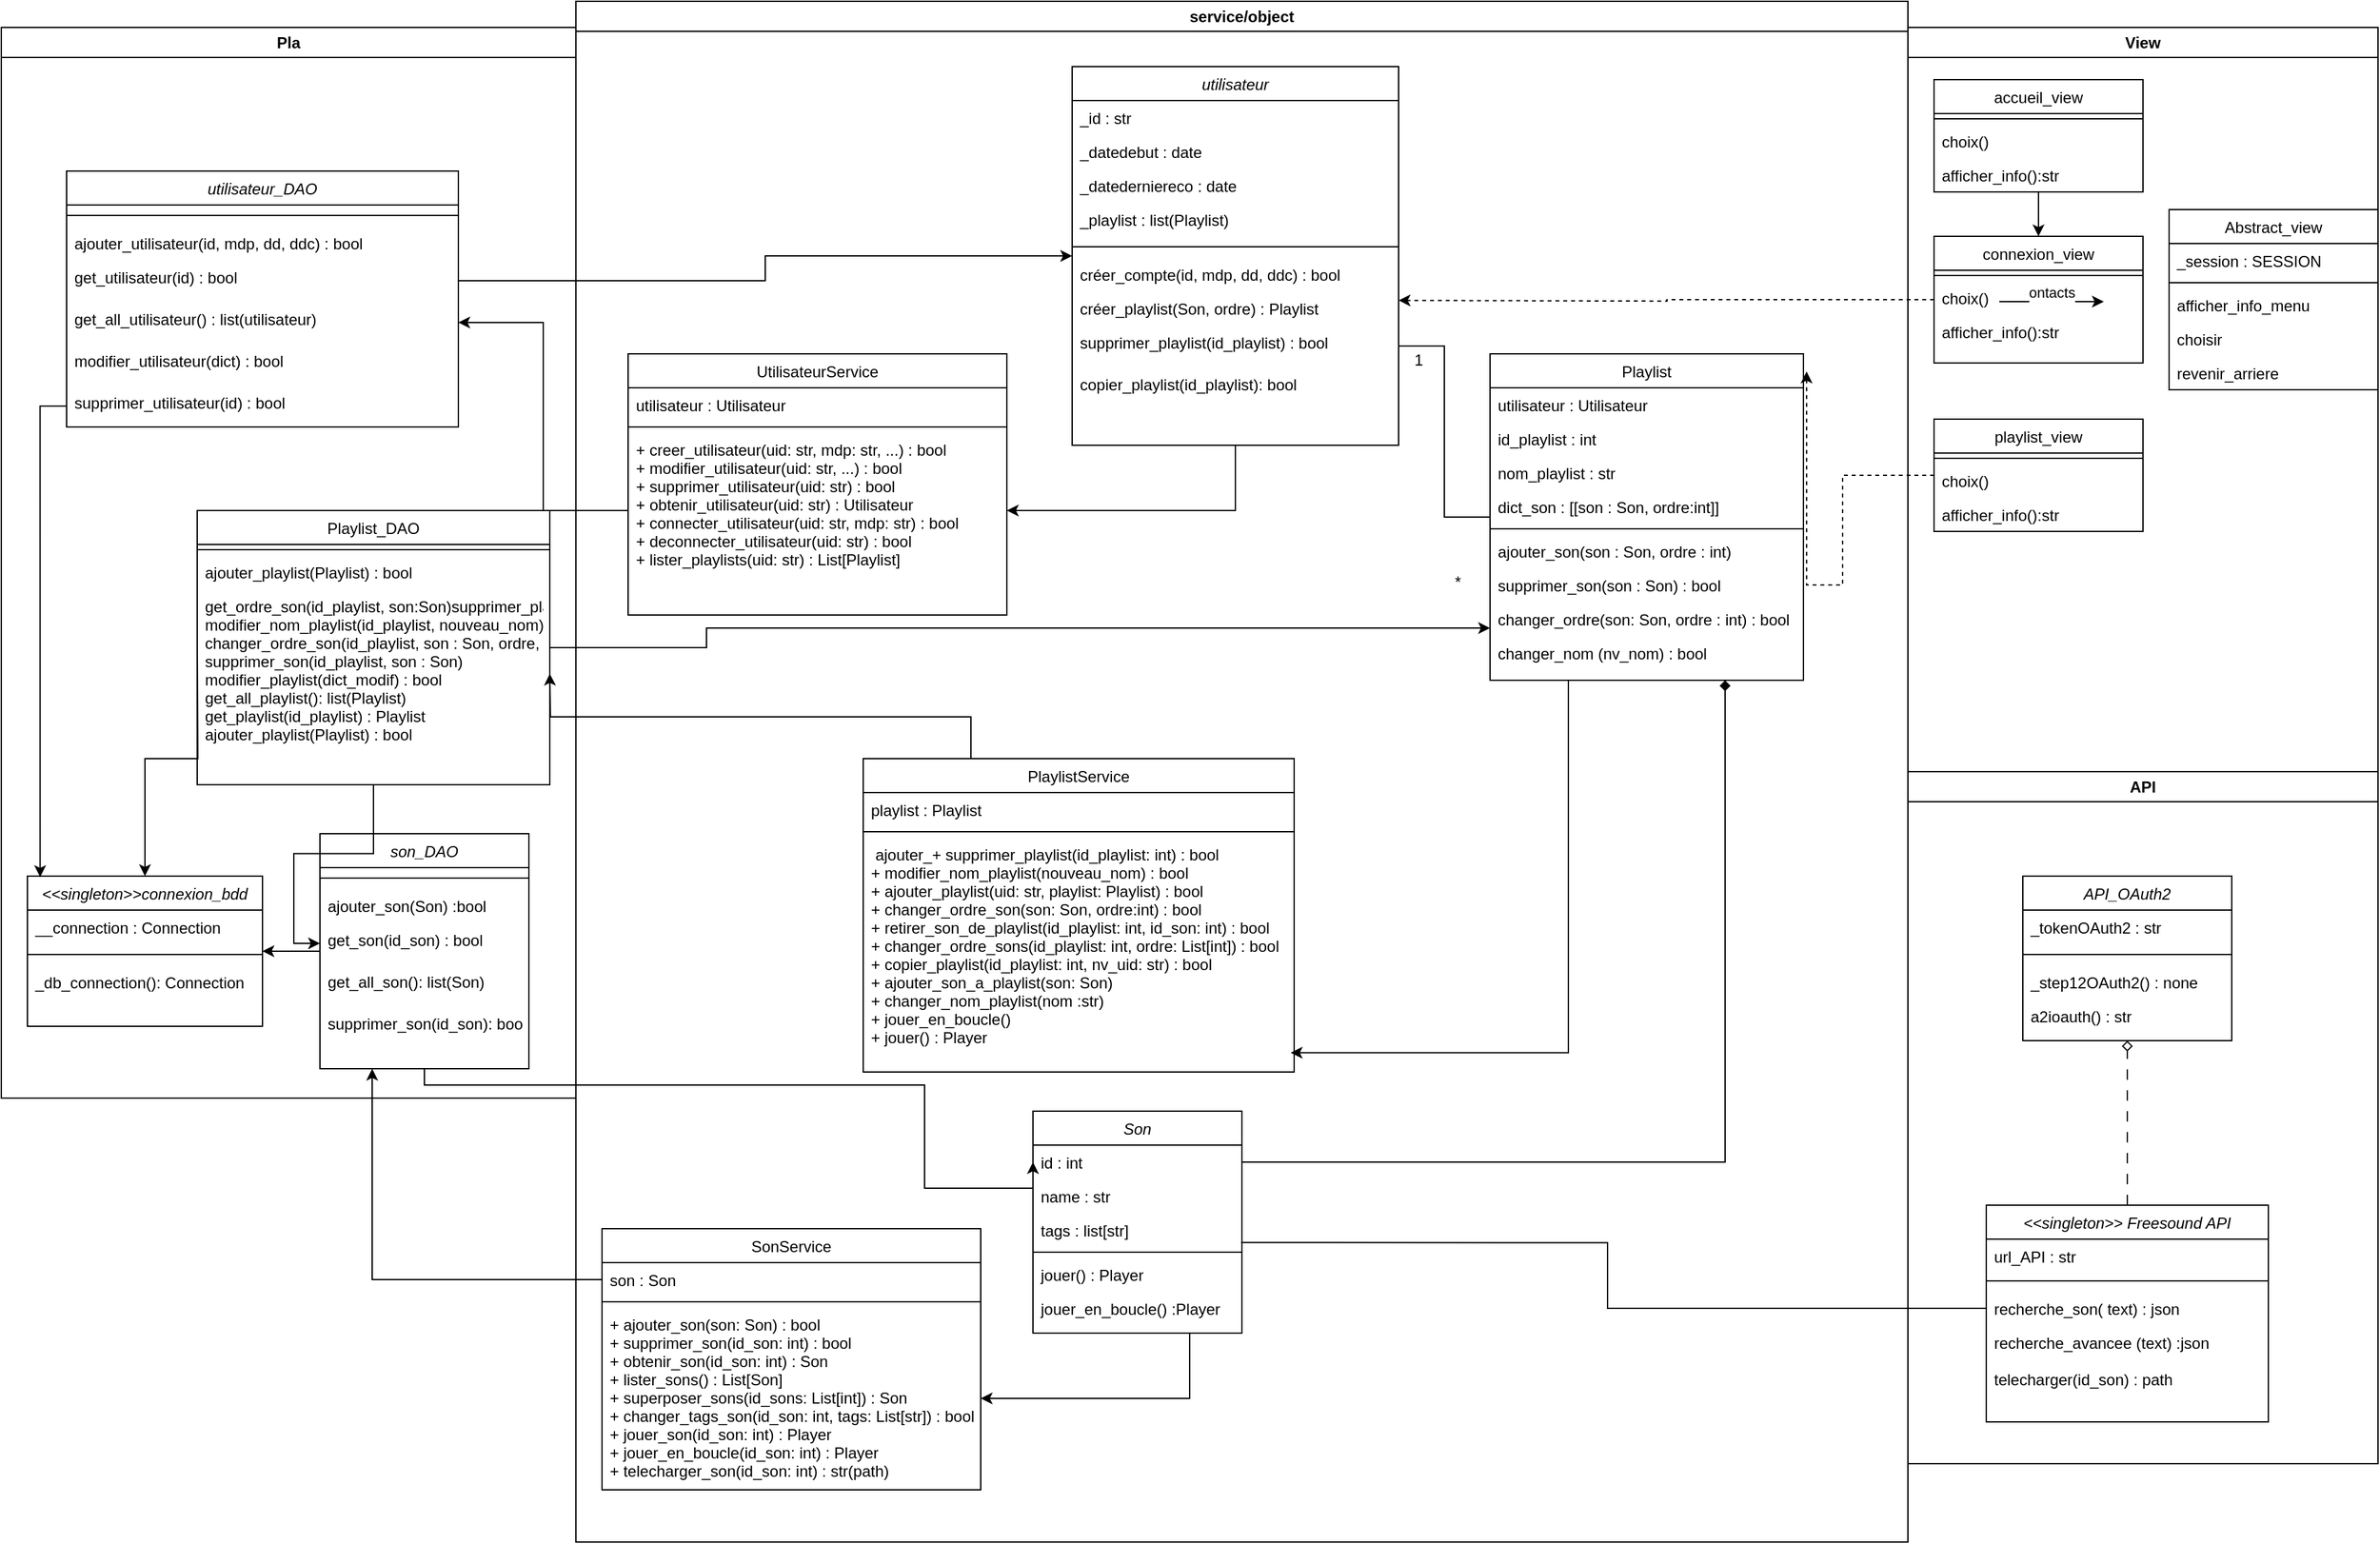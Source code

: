 <mxfile version="24.8.0">
  <diagram id="C5RBs43oDa-KdzZeNtuy" name="Page-1">
    <mxGraphModel dx="1630" dy="705" grid="1" gridSize="10" guides="1" tooltips="1" connect="1" arrows="1" fold="1" page="1" pageScale="1" pageWidth="827" pageHeight="1169" math="0" shadow="0">
      <root>
        <mxCell id="WIyWlLk6GJQsqaUBKTNV-0" />
        <mxCell id="WIyWlLk6GJQsqaUBKTNV-1" parent="WIyWlLk6GJQsqaUBKTNV-0" />
        <mxCell id="UJgr32r0x14f-edrb7Fj-38" value="View" style="swimlane;whiteSpace=wrap;html=1;" parent="WIyWlLk6GJQsqaUBKTNV-1" vertex="1">
          <mxGeometry x="1170" y="100" width="360" height="570" as="geometry" />
        </mxCell>
        <mxCell id="UJgr32r0x14f-edrb7Fj-39" value="Abstract_view" style="swimlane;fontStyle=0;align=center;verticalAlign=top;childLayout=stackLayout;horizontal=1;startSize=26;horizontalStack=0;resizeParent=1;resizeLast=0;collapsible=1;marginBottom=0;rounded=0;shadow=0;strokeWidth=1;" parent="UJgr32r0x14f-edrb7Fj-38" vertex="1">
          <mxGeometry x="200" y="139.5" width="160" height="138" as="geometry">
            <mxRectangle x="340" y="380" width="170" height="26" as="alternateBounds" />
          </mxGeometry>
        </mxCell>
        <mxCell id="UJgr32r0x14f-edrb7Fj-40" value="_session : SESSION" style="text;align=left;verticalAlign=top;spacingLeft=4;spacingRight=4;overflow=hidden;rotatable=0;points=[[0,0.5],[1,0.5]];portConstraint=eastwest;" parent="UJgr32r0x14f-edrb7Fj-39" vertex="1">
          <mxGeometry y="26" width="160" height="26" as="geometry" />
        </mxCell>
        <mxCell id="UJgr32r0x14f-edrb7Fj-41" value="" style="line;html=1;strokeWidth=1;align=left;verticalAlign=middle;spacingTop=-1;spacingLeft=3;spacingRight=3;rotatable=0;labelPosition=right;points=[];portConstraint=eastwest;" parent="UJgr32r0x14f-edrb7Fj-39" vertex="1">
          <mxGeometry y="52" width="160" height="8" as="geometry" />
        </mxCell>
        <mxCell id="UJgr32r0x14f-edrb7Fj-107" value="afficher_info_menu" style="text;align=left;verticalAlign=top;spacingLeft=4;spacingRight=4;overflow=hidden;rotatable=0;points=[[0,0.5],[1,0.5]];portConstraint=eastwest;" parent="UJgr32r0x14f-edrb7Fj-39" vertex="1">
          <mxGeometry y="60" width="160" height="26" as="geometry" />
        </mxCell>
        <mxCell id="UJgr32r0x14f-edrb7Fj-108" value="choisir" style="text;align=left;verticalAlign=top;spacingLeft=4;spacingRight=4;overflow=hidden;rotatable=0;points=[[0,0.5],[1,0.5]];portConstraint=eastwest;" parent="UJgr32r0x14f-edrb7Fj-39" vertex="1">
          <mxGeometry y="86" width="160" height="26" as="geometry" />
        </mxCell>
        <mxCell id="UJgr32r0x14f-edrb7Fj-109" value="revenir_arriere" style="text;align=left;verticalAlign=top;spacingLeft=4;spacingRight=4;overflow=hidden;rotatable=0;points=[[0,0.5],[1,0.5]];portConstraint=eastwest;" parent="UJgr32r0x14f-edrb7Fj-39" vertex="1">
          <mxGeometry y="112" width="160" height="26" as="geometry" />
        </mxCell>
        <mxCell id="VLZR5v5O_BQbN2B3aegR-58" style="edgeStyle=orthogonalEdgeStyle;rounded=0;orthogonalLoop=1;jettySize=auto;html=1;entryX=0.5;entryY=0;entryDx=0;entryDy=0;" parent="UJgr32r0x14f-edrb7Fj-38" source="UJgr32r0x14f-edrb7Fj-42" target="UJgr32r0x14f-edrb7Fj-45" edge="1">
          <mxGeometry relative="1" as="geometry" />
        </mxCell>
        <mxCell id="UJgr32r0x14f-edrb7Fj-42" value="accueil_view" style="swimlane;fontStyle=0;align=center;verticalAlign=top;childLayout=stackLayout;horizontal=1;startSize=26;horizontalStack=0;resizeParent=1;resizeLast=0;collapsible=1;marginBottom=0;rounded=0;shadow=0;strokeWidth=1;" parent="UJgr32r0x14f-edrb7Fj-38" vertex="1">
          <mxGeometry x="20" y="40" width="160" height="86" as="geometry">
            <mxRectangle x="340" y="380" width="170" height="26" as="alternateBounds" />
          </mxGeometry>
        </mxCell>
        <mxCell id="UJgr32r0x14f-edrb7Fj-44" value="" style="line;html=1;strokeWidth=1;align=left;verticalAlign=middle;spacingTop=-1;spacingLeft=3;spacingRight=3;rotatable=0;labelPosition=right;points=[];portConstraint=eastwest;" parent="UJgr32r0x14f-edrb7Fj-42" vertex="1">
          <mxGeometry y="26" width="160" height="8" as="geometry" />
        </mxCell>
        <mxCell id="VLZR5v5O_BQbN2B3aegR-35" value="choix()" style="text;align=left;verticalAlign=top;spacingLeft=4;spacingRight=4;overflow=hidden;rotatable=0;points=[[0,0.5],[1,0.5]];portConstraint=eastwest;" parent="UJgr32r0x14f-edrb7Fj-42" vertex="1">
          <mxGeometry y="34" width="160" height="26" as="geometry" />
        </mxCell>
        <mxCell id="VLZR5v5O_BQbN2B3aegR-39" value="afficher_info():str" style="text;align=left;verticalAlign=top;spacingLeft=4;spacingRight=4;overflow=hidden;rotatable=0;points=[[0,0.5],[1,0.5]];portConstraint=eastwest;" parent="UJgr32r0x14f-edrb7Fj-42" vertex="1">
          <mxGeometry y="60" width="160" height="26" as="geometry" />
        </mxCell>
        <mxCell id="UJgr32r0x14f-edrb7Fj-45" value="connexion_view" style="swimlane;fontStyle=0;align=center;verticalAlign=top;childLayout=stackLayout;horizontal=1;startSize=26;horizontalStack=0;resizeParent=1;resizeLast=0;collapsible=1;marginBottom=0;rounded=0;shadow=0;strokeWidth=1;" parent="UJgr32r0x14f-edrb7Fj-38" vertex="1">
          <mxGeometry x="20" y="160" width="160" height="97" as="geometry">
            <mxRectangle x="340" y="380" width="170" height="26" as="alternateBounds" />
          </mxGeometry>
        </mxCell>
        <mxCell id="UJgr32r0x14f-edrb7Fj-47" value="" style="line;html=1;strokeWidth=1;align=left;verticalAlign=middle;spacingTop=-1;spacingLeft=3;spacingRight=3;rotatable=0;labelPosition=right;points=[];portConstraint=eastwest;" parent="UJgr32r0x14f-edrb7Fj-45" vertex="1">
          <mxGeometry y="26" width="160" height="8" as="geometry" />
        </mxCell>
        <mxCell id="VLZR5v5O_BQbN2B3aegR-36" value="choix()" style="text;align=left;verticalAlign=top;spacingLeft=4;spacingRight=4;overflow=hidden;rotatable=0;points=[[0,0.5],[1,0.5]];portConstraint=eastwest;" parent="UJgr32r0x14f-edrb7Fj-45" vertex="1">
          <mxGeometry y="34" width="160" height="26" as="geometry" />
        </mxCell>
        <mxCell id="VLZR5v5O_BQbN2B3aegR-40" value="afficher_info():str" style="text;align=left;verticalAlign=top;spacingLeft=4;spacingRight=4;overflow=hidden;rotatable=0;points=[[0,0.5],[1,0.5]];portConstraint=eastwest;" parent="UJgr32r0x14f-edrb7Fj-45" vertex="1">
          <mxGeometry y="60" width="160" height="26" as="geometry" />
        </mxCell>
        <mxCell id="UJgr32r0x14f-edrb7Fj-51" value="playlist_view" style="swimlane;fontStyle=0;align=center;verticalAlign=top;childLayout=stackLayout;horizontal=1;startSize=26;horizontalStack=0;resizeParent=1;resizeLast=0;collapsible=1;marginBottom=0;rounded=0;shadow=0;strokeWidth=1;" parent="UJgr32r0x14f-edrb7Fj-38" vertex="1">
          <mxGeometry x="20" y="300" width="160" height="86" as="geometry">
            <mxRectangle x="340" y="380" width="170" height="26" as="alternateBounds" />
          </mxGeometry>
        </mxCell>
        <mxCell id="UJgr32r0x14f-edrb7Fj-53" value="" style="line;html=1;strokeWidth=1;align=left;verticalAlign=middle;spacingTop=-1;spacingLeft=3;spacingRight=3;rotatable=0;labelPosition=right;points=[];portConstraint=eastwest;" parent="UJgr32r0x14f-edrb7Fj-51" vertex="1">
          <mxGeometry y="26" width="160" height="8" as="geometry" />
        </mxCell>
        <mxCell id="VLZR5v5O_BQbN2B3aegR-37" value="choix()" style="text;align=left;verticalAlign=top;spacingLeft=4;spacingRight=4;overflow=hidden;rotatable=0;points=[[0,0.5],[1,0.5]];portConstraint=eastwest;" parent="UJgr32r0x14f-edrb7Fj-51" vertex="1">
          <mxGeometry y="34" width="160" height="26" as="geometry" />
        </mxCell>
        <mxCell id="VLZR5v5O_BQbN2B3aegR-42" value="afficher_info():str" style="text;align=left;verticalAlign=top;spacingLeft=4;spacingRight=4;overflow=hidden;rotatable=0;points=[[0,0.5],[1,0.5]];portConstraint=eastwest;" parent="UJgr32r0x14f-edrb7Fj-51" vertex="1">
          <mxGeometry y="60" width="160" height="26" as="geometry" />
        </mxCell>
        <mxCell id="UJgr32r0x14f-edrb7Fj-54" value="API" style="swimlane;whiteSpace=wrap;html=1;" parent="WIyWlLk6GJQsqaUBKTNV-1" vertex="1">
          <mxGeometry x="1170" y="670" width="360" height="530" as="geometry">
            <mxRectangle x="1170" y="670" width="60" height="30" as="alternateBounds" />
          </mxGeometry>
        </mxCell>
        <mxCell id="UJgr32r0x14f-edrb7Fj-5" value="&lt;&lt;singleton&gt;&gt; Freesound API" style="swimlane;fontStyle=2;align=center;verticalAlign=top;childLayout=stackLayout;horizontal=1;startSize=26;horizontalStack=0;resizeParent=1;resizeLast=0;collapsible=1;marginBottom=0;rounded=0;shadow=0;strokeWidth=1;" parent="UJgr32r0x14f-edrb7Fj-54" vertex="1">
          <mxGeometry x="60" y="332" width="216" height="166" as="geometry">
            <mxRectangle x="230" y="140" width="160" height="26" as="alternateBounds" />
          </mxGeometry>
        </mxCell>
        <mxCell id="UJgr32r0x14f-edrb7Fj-6" value="url_API : str" style="text;align=left;verticalAlign=top;spacingLeft=4;spacingRight=4;overflow=hidden;rotatable=0;points=[[0,0.5],[1,0.5]];portConstraint=eastwest;" parent="UJgr32r0x14f-edrb7Fj-5" vertex="1">
          <mxGeometry y="26" width="216" height="24" as="geometry" />
        </mxCell>
        <mxCell id="UJgr32r0x14f-edrb7Fj-10" value="" style="line;html=1;strokeWidth=1;align=left;verticalAlign=middle;spacingTop=-1;spacingLeft=3;spacingRight=3;rotatable=0;labelPosition=right;points=[];portConstraint=eastwest;" parent="UJgr32r0x14f-edrb7Fj-5" vertex="1">
          <mxGeometry y="50" width="216" height="16" as="geometry" />
        </mxCell>
        <mxCell id="UJgr32r0x14f-edrb7Fj-11" value="recherche_son( text) : json" style="text;align=left;verticalAlign=top;spacingLeft=4;spacingRight=4;overflow=hidden;rotatable=0;points=[[0,0.5],[1,0.5]];portConstraint=eastwest;rounded=0;shadow=0;html=0;" parent="UJgr32r0x14f-edrb7Fj-5" vertex="1">
          <mxGeometry y="66" width="216" height="26" as="geometry" />
        </mxCell>
        <mxCell id="UJgr32r0x14f-edrb7Fj-12" value="recherche_avancee (text) :json" style="text;align=left;verticalAlign=top;spacingLeft=4;spacingRight=4;overflow=hidden;rotatable=0;points=[[0,0.5],[1,0.5]];portConstraint=eastwest;" parent="UJgr32r0x14f-edrb7Fj-5" vertex="1">
          <mxGeometry y="92" width="216" height="28" as="geometry" />
        </mxCell>
        <mxCell id="k4YyRH8g6qEMDZz-mZ2C-24" value="telecharger(id_son) : path" style="text;align=left;verticalAlign=top;spacingLeft=4;spacingRight=4;overflow=hidden;rotatable=0;points=[[0,0.5],[1,0.5]];portConstraint=eastwest;rounded=0;shadow=0;html=0;" parent="UJgr32r0x14f-edrb7Fj-5" vertex="1">
          <mxGeometry y="120" width="216" height="26" as="geometry" />
        </mxCell>
        <mxCell id="UJgr32r0x14f-edrb7Fj-13" value="API_OAuth2" style="swimlane;fontStyle=2;align=center;verticalAlign=top;childLayout=stackLayout;horizontal=1;startSize=26;horizontalStack=0;resizeParent=1;resizeLast=0;collapsible=1;marginBottom=0;rounded=0;shadow=0;strokeWidth=1;" parent="UJgr32r0x14f-edrb7Fj-54" vertex="1">
          <mxGeometry x="88" y="80" width="160" height="126" as="geometry">
            <mxRectangle x="230" y="140" width="160" height="26" as="alternateBounds" />
          </mxGeometry>
        </mxCell>
        <mxCell id="UJgr32r0x14f-edrb7Fj-14" value="_tokenOAuth2 : str" style="text;align=left;verticalAlign=top;spacingLeft=4;spacingRight=4;overflow=hidden;rotatable=0;points=[[0,0.5],[1,0.5]];portConstraint=eastwest;" parent="UJgr32r0x14f-edrb7Fj-13" vertex="1">
          <mxGeometry y="26" width="160" height="26" as="geometry" />
        </mxCell>
        <mxCell id="UJgr32r0x14f-edrb7Fj-18" value="" style="line;html=1;strokeWidth=1;align=left;verticalAlign=middle;spacingTop=-1;spacingLeft=3;spacingRight=3;rotatable=0;labelPosition=right;points=[];portConstraint=eastwest;" parent="UJgr32r0x14f-edrb7Fj-13" vertex="1">
          <mxGeometry y="52" width="160" height="16" as="geometry" />
        </mxCell>
        <mxCell id="UJgr32r0x14f-edrb7Fj-19" value="_step12OAuth2() : none" style="text;align=left;verticalAlign=top;spacingLeft=4;spacingRight=4;overflow=hidden;rotatable=0;points=[[0,0.5],[1,0.5]];portConstraint=eastwest;rounded=0;shadow=0;html=0;" parent="UJgr32r0x14f-edrb7Fj-13" vertex="1">
          <mxGeometry y="68" width="160" height="26" as="geometry" />
        </mxCell>
        <mxCell id="UJgr32r0x14f-edrb7Fj-20" value="a2ioauth() : str" style="text;align=left;verticalAlign=top;spacingLeft=4;spacingRight=4;overflow=hidden;rotatable=0;points=[[0,0.5],[1,0.5]];portConstraint=eastwest;" parent="UJgr32r0x14f-edrb7Fj-13" vertex="1">
          <mxGeometry y="94" width="160" height="32" as="geometry" />
        </mxCell>
        <mxCell id="UJgr32r0x14f-edrb7Fj-104" style="edgeStyle=orthogonalEdgeStyle;rounded=0;orthogonalLoop=1;jettySize=auto;html=1;endArrow=diamond;endFill=0;dashed=1;dashPattern=8 8;" parent="UJgr32r0x14f-edrb7Fj-54" source="UJgr32r0x14f-edrb7Fj-5" target="UJgr32r0x14f-edrb7Fj-13" edge="1">
          <mxGeometry relative="1" as="geometry">
            <mxPoint x="170" y="210" as="targetPoint" />
          </mxGeometry>
        </mxCell>
        <mxCell id="UJgr32r0x14f-edrb7Fj-70" value="Pla" style="swimlane;whiteSpace=wrap;html=1;" parent="WIyWlLk6GJQsqaUBKTNV-1" vertex="1">
          <mxGeometry x="-290" y="100" width="440" height="820" as="geometry" />
        </mxCell>
        <mxCell id="UJgr32r0x14f-edrb7Fj-71" value="&lt;&lt;singleton&gt;&gt;connexion_bdd" style="swimlane;fontStyle=2;align=center;verticalAlign=top;childLayout=stackLayout;horizontal=1;startSize=26;horizontalStack=0;resizeParent=1;resizeLast=0;collapsible=1;marginBottom=0;rounded=0;shadow=0;strokeWidth=1;" parent="UJgr32r0x14f-edrb7Fj-70" vertex="1">
          <mxGeometry x="20" y="650" width="180" height="115" as="geometry">
            <mxRectangle x="230" y="140" width="160" height="26" as="alternateBounds" />
          </mxGeometry>
        </mxCell>
        <mxCell id="UJgr32r0x14f-edrb7Fj-77" value="__connection : Connection" style="text;align=left;verticalAlign=top;spacingLeft=4;spacingRight=4;overflow=hidden;rotatable=0;points=[[0,0.5],[1,0.5]];portConstraint=eastwest;rounded=0;shadow=0;html=0;" parent="UJgr32r0x14f-edrb7Fj-71" vertex="1">
          <mxGeometry y="26" width="180" height="26" as="geometry" />
        </mxCell>
        <mxCell id="UJgr32r0x14f-edrb7Fj-76" value="" style="line;html=1;strokeWidth=1;align=left;verticalAlign=middle;spacingTop=-1;spacingLeft=3;spacingRight=3;rotatable=0;labelPosition=right;points=[];portConstraint=eastwest;" parent="UJgr32r0x14f-edrb7Fj-71" vertex="1">
          <mxGeometry y="52" width="180" height="16" as="geometry" />
        </mxCell>
        <mxCell id="VLZR5v5O_BQbN2B3aegR-22" value="_db_connection(): Connection" style="text;align=left;verticalAlign=top;spacingLeft=4;spacingRight=4;overflow=hidden;rotatable=0;points=[[0,0.5],[1,0.5]];portConstraint=eastwest;rounded=0;shadow=0;html=0;" parent="UJgr32r0x14f-edrb7Fj-71" vertex="1">
          <mxGeometry y="68" width="180" height="26" as="geometry" />
        </mxCell>
        <mxCell id="UJgr32r0x14f-edrb7Fj-82" value="utilisateur_DAO" style="swimlane;fontStyle=2;align=center;verticalAlign=top;childLayout=stackLayout;horizontal=1;startSize=26;horizontalStack=0;resizeParent=1;resizeLast=0;collapsible=1;marginBottom=0;rounded=0;shadow=0;strokeWidth=1;" parent="UJgr32r0x14f-edrb7Fj-70" vertex="1">
          <mxGeometry x="50" y="110" width="300" height="196" as="geometry">
            <mxRectangle x="230" y="140" width="160" height="26" as="alternateBounds" />
          </mxGeometry>
        </mxCell>
        <mxCell id="UJgr32r0x14f-edrb7Fj-83" value="" style="line;html=1;strokeWidth=1;align=left;verticalAlign=middle;spacingTop=-1;spacingLeft=3;spacingRight=3;rotatable=0;labelPosition=right;points=[];portConstraint=eastwest;" parent="UJgr32r0x14f-edrb7Fj-82" vertex="1">
          <mxGeometry y="26" width="300" height="16" as="geometry" />
        </mxCell>
        <mxCell id="UJgr32r0x14f-edrb7Fj-84" value="ajouter_utilisateur(id, mdp, dd, ddc) : bool" style="text;align=left;verticalAlign=top;spacingLeft=4;spacingRight=4;overflow=hidden;rotatable=0;points=[[0,0.5],[1,0.5]];portConstraint=eastwest;rounded=0;shadow=0;html=0;" parent="UJgr32r0x14f-edrb7Fj-82" vertex="1">
          <mxGeometry y="42" width="300" height="26" as="geometry" />
        </mxCell>
        <mxCell id="UJgr32r0x14f-edrb7Fj-85" value="get_utilisateur(id) : bool" style="text;align=left;verticalAlign=top;spacingLeft=4;spacingRight=4;overflow=hidden;rotatable=0;points=[[0,0.5],[1,0.5]];portConstraint=eastwest;" parent="UJgr32r0x14f-edrb7Fj-82" vertex="1">
          <mxGeometry y="68" width="300" height="32" as="geometry" />
        </mxCell>
        <mxCell id="UJgr32r0x14f-edrb7Fj-86" value="get_all_utilisateur() : list(utilisateur)" style="text;align=left;verticalAlign=top;spacingLeft=4;spacingRight=4;overflow=hidden;rotatable=0;points=[[0,0.5],[1,0.5]];portConstraint=eastwest;" parent="UJgr32r0x14f-edrb7Fj-82" vertex="1">
          <mxGeometry y="100" width="300" height="32" as="geometry" />
        </mxCell>
        <mxCell id="k4YyRH8g6qEMDZz-mZ2C-1" value="modifier_utilisateur(dict) : bool" style="text;align=left;verticalAlign=top;spacingLeft=4;spacingRight=4;overflow=hidden;rotatable=0;points=[[0,0.5],[1,0.5]];portConstraint=eastwest;" parent="UJgr32r0x14f-edrb7Fj-82" vertex="1">
          <mxGeometry y="132" width="300" height="32" as="geometry" />
        </mxCell>
        <mxCell id="UJgr32r0x14f-edrb7Fj-87" value="supprimer_utilisateur(id) : bool" style="text;align=left;verticalAlign=top;spacingLeft=4;spacingRight=4;overflow=hidden;rotatable=0;points=[[0,0.5],[1,0.5]];portConstraint=eastwest;" parent="UJgr32r0x14f-edrb7Fj-82" vertex="1">
          <mxGeometry y="164" width="300" height="32" as="geometry" />
        </mxCell>
        <mxCell id="Eq6MTy8cBDpBbfUrAy4F-8" style="edgeStyle=orthogonalEdgeStyle;rounded=0;orthogonalLoop=1;jettySize=auto;html=1;entryX=1;entryY=0.5;entryDx=0;entryDy=0;" parent="UJgr32r0x14f-edrb7Fj-70" source="UJgr32r0x14f-edrb7Fj-95" target="UJgr32r0x14f-edrb7Fj-71" edge="1">
          <mxGeometry relative="1" as="geometry" />
        </mxCell>
        <mxCell id="UJgr32r0x14f-edrb7Fj-95" value="son_DAO" style="swimlane;fontStyle=2;align=center;verticalAlign=top;childLayout=stackLayout;horizontal=1;startSize=26;horizontalStack=0;resizeParent=1;resizeLast=0;collapsible=1;marginBottom=0;rounded=0;shadow=0;strokeWidth=1;" parent="UJgr32r0x14f-edrb7Fj-70" vertex="1">
          <mxGeometry x="244" y="617.5" width="160" height="180" as="geometry">
            <mxRectangle x="230" y="140" width="160" height="26" as="alternateBounds" />
          </mxGeometry>
        </mxCell>
        <mxCell id="UJgr32r0x14f-edrb7Fj-96" value="" style="line;html=1;strokeWidth=1;align=left;verticalAlign=middle;spacingTop=-1;spacingLeft=3;spacingRight=3;rotatable=0;labelPosition=right;points=[];portConstraint=eastwest;" parent="UJgr32r0x14f-edrb7Fj-95" vertex="1">
          <mxGeometry y="26" width="160" height="16" as="geometry" />
        </mxCell>
        <mxCell id="UJgr32r0x14f-edrb7Fj-97" value="ajouter_son(Son) :bool" style="text;align=left;verticalAlign=top;spacingLeft=4;spacingRight=4;overflow=hidden;rotatable=0;points=[[0,0.5],[1,0.5]];portConstraint=eastwest;rounded=0;shadow=0;html=0;" parent="UJgr32r0x14f-edrb7Fj-95" vertex="1">
          <mxGeometry y="42" width="160" height="26" as="geometry" />
        </mxCell>
        <mxCell id="UJgr32r0x14f-edrb7Fj-98" value="get_son(id_son) : bool" style="text;align=left;verticalAlign=top;spacingLeft=4;spacingRight=4;overflow=hidden;rotatable=0;points=[[0,0.5],[1,0.5]];portConstraint=eastwest;" parent="UJgr32r0x14f-edrb7Fj-95" vertex="1">
          <mxGeometry y="68" width="160" height="32" as="geometry" />
        </mxCell>
        <mxCell id="UJgr32r0x14f-edrb7Fj-99" value="get_all_son(): list(Son)" style="text;align=left;verticalAlign=top;spacingLeft=4;spacingRight=4;overflow=hidden;rotatable=0;points=[[0,0.5],[1,0.5]];portConstraint=eastwest;" parent="UJgr32r0x14f-edrb7Fj-95" vertex="1">
          <mxGeometry y="100" width="160" height="32" as="geometry" />
        </mxCell>
        <mxCell id="UJgr32r0x14f-edrb7Fj-100" value="supprimer_son(id_son): bool" style="text;align=left;verticalAlign=top;spacingLeft=4;spacingRight=4;overflow=hidden;rotatable=0;points=[[0,0.5],[1,0.5]];portConstraint=eastwest;" parent="UJgr32r0x14f-edrb7Fj-95" vertex="1">
          <mxGeometry y="132" width="160" height="32" as="geometry" />
        </mxCell>
        <mxCell id="IGScCA83LNYlwrID_RRP-0" value="" style="edgeStyle=orthogonalEdgeStyle;rounded=0;orthogonalLoop=1;jettySize=auto;html=1;" edge="1" parent="UJgr32r0x14f-edrb7Fj-70" source="UJgr32r0x14f-edrb7Fj-25" target="UJgr32r0x14f-edrb7Fj-98">
          <mxGeometry relative="1" as="geometry" />
        </mxCell>
        <mxCell id="UJgr32r0x14f-edrb7Fj-25" value="Playlist_DAO" style="swimlane;fontStyle=0;align=center;verticalAlign=top;childLayout=stackLayout;horizontal=1;startSize=26;horizontalStack=0;resizeParent=1;resizeLast=0;collapsible=1;marginBottom=0;rounded=0;shadow=0;strokeWidth=1;" parent="UJgr32r0x14f-edrb7Fj-70" vertex="1">
          <mxGeometry x="150" y="370" width="270" height="210" as="geometry">
            <mxRectangle x="130" y="380" width="160" height="26" as="alternateBounds" />
          </mxGeometry>
        </mxCell>
        <mxCell id="UJgr32r0x14f-edrb7Fj-27" value="" style="line;html=1;strokeWidth=1;align=left;verticalAlign=middle;spacingTop=-1;spacingLeft=3;spacingRight=3;rotatable=0;labelPosition=right;points=[];portConstraint=eastwest;" parent="UJgr32r0x14f-edrb7Fj-25" vertex="1">
          <mxGeometry y="26" width="270" height="8" as="geometry" />
        </mxCell>
        <mxCell id="UJgr32r0x14f-edrb7Fj-30" value="ajouter_playlist(Playlist) : bool" style="text;align=left;verticalAlign=top;spacingLeft=4;spacingRight=4;overflow=hidden;rotatable=0;points=[[0,0.5],[1,0.5]];portConstraint=eastwest;" parent="UJgr32r0x14f-edrb7Fj-25" vertex="1">
          <mxGeometry y="34" width="270" height="26" as="geometry" />
        </mxCell>
        <mxCell id="UJgr32r0x14f-edrb7Fj-134" value="get_ordre_son(id_playlist, son:Son)supprimer_playlist(id_plalist : bool)&#xa;modifier_nom_playlist(id_playlist, nouveau_nom)&#xa;changer_ordre_son(id_playlist, son : Son, ordre, ajout : bool)&#xa;supprimer_son(id_playlist, son : Son)&#xa;modifier_playlist(dict_modif) : bool&#xa;get_all_playlist(): list(Playlist)&#xa;get_playlist(id_playlist) : Playlist&#xa;ajouter_playlist(Playlist) : bool&#xa;" style="text;align=left;verticalAlign=top;spacingLeft=4;spacingRight=4;overflow=hidden;rotatable=0;points=[[0,0.5],[1,0.5]];portConstraint=eastwest;" parent="UJgr32r0x14f-edrb7Fj-25" vertex="1">
          <mxGeometry y="60" width="270" height="150" as="geometry" />
        </mxCell>
        <mxCell id="Eq6MTy8cBDpBbfUrAy4F-2" style="edgeStyle=orthogonalEdgeStyle;rounded=0;orthogonalLoop=1;jettySize=auto;html=1;entryX=0.5;entryY=0;entryDx=0;entryDy=0;" parent="UJgr32r0x14f-edrb7Fj-70" target="UJgr32r0x14f-edrb7Fj-71" edge="1">
          <mxGeometry relative="1" as="geometry">
            <mxPoint x="150" y="469" as="sourcePoint" />
          </mxGeometry>
        </mxCell>
        <mxCell id="Eq6MTy8cBDpBbfUrAy4F-7" style="edgeStyle=orthogonalEdgeStyle;rounded=0;orthogonalLoop=1;jettySize=auto;html=1;entryX=0.054;entryY=0.006;entryDx=0;entryDy=0;entryPerimeter=0;" parent="UJgr32r0x14f-edrb7Fj-70" source="UJgr32r0x14f-edrb7Fj-87" target="UJgr32r0x14f-edrb7Fj-71" edge="1">
          <mxGeometry relative="1" as="geometry" />
        </mxCell>
        <mxCell id="UJgr32r0x14f-edrb7Fj-88" value="service/object" style="swimlane;whiteSpace=wrap;html=1;" parent="WIyWlLk6GJQsqaUBKTNV-1" vertex="1">
          <mxGeometry x="150" y="80" width="1020" height="1180" as="geometry" />
        </mxCell>
        <mxCell id="k4YyRH8g6qEMDZz-mZ2C-4" value="Son" style="swimlane;fontStyle=2;align=center;verticalAlign=top;childLayout=stackLayout;horizontal=1;startSize=26;horizontalStack=0;resizeParent=1;resizeLast=0;collapsible=1;marginBottom=0;rounded=0;shadow=0;strokeWidth=1;" parent="UJgr32r0x14f-edrb7Fj-88" vertex="1">
          <mxGeometry x="350" y="850" width="160" height="170" as="geometry">
            <mxRectangle x="230" y="140" width="160" height="26" as="alternateBounds" />
          </mxGeometry>
        </mxCell>
        <mxCell id="k4YyRH8g6qEMDZz-mZ2C-5" value="id : int" style="text;align=left;verticalAlign=top;spacingLeft=4;spacingRight=4;overflow=hidden;rotatable=0;points=[[0,0.5],[1,0.5]];portConstraint=eastwest;rounded=0;shadow=0;html=0;" parent="k4YyRH8g6qEMDZz-mZ2C-4" vertex="1">
          <mxGeometry y="26" width="160" height="26" as="geometry" />
        </mxCell>
        <mxCell id="k4YyRH8g6qEMDZz-mZ2C-6" value="name : str" style="text;align=left;verticalAlign=top;spacingLeft=4;spacingRight=4;overflow=hidden;rotatable=0;points=[[0,0.5],[1,0.5]];portConstraint=eastwest;rounded=0;shadow=0;html=0;" parent="k4YyRH8g6qEMDZz-mZ2C-4" vertex="1">
          <mxGeometry y="52" width="160" height="26" as="geometry" />
        </mxCell>
        <mxCell id="k4YyRH8g6qEMDZz-mZ2C-7" value="tags : list[str]" style="text;align=left;verticalAlign=top;spacingLeft=4;spacingRight=4;overflow=hidden;rotatable=0;points=[[0,0.5],[1,0.5]];portConstraint=eastwest;rounded=0;shadow=0;html=0;" parent="k4YyRH8g6qEMDZz-mZ2C-4" vertex="1">
          <mxGeometry y="78" width="160" height="26" as="geometry" />
        </mxCell>
        <mxCell id="k4YyRH8g6qEMDZz-mZ2C-8" value="" style="line;html=1;strokeWidth=1;align=left;verticalAlign=middle;spacingTop=-1;spacingLeft=3;spacingRight=3;rotatable=0;labelPosition=right;points=[];portConstraint=eastwest;" parent="k4YyRH8g6qEMDZz-mZ2C-4" vertex="1">
          <mxGeometry y="104" width="160" height="8" as="geometry" />
        </mxCell>
        <mxCell id="k4YyRH8g6qEMDZz-mZ2C-9" value="jouer() : Player" style="text;align=left;verticalAlign=top;spacingLeft=4;spacingRight=4;overflow=hidden;rotatable=0;points=[[0,0.5],[1,0.5]];portConstraint=eastwest;" parent="k4YyRH8g6qEMDZz-mZ2C-4" vertex="1">
          <mxGeometry y="112" width="160" height="26" as="geometry" />
        </mxCell>
        <mxCell id="k4YyRH8g6qEMDZz-mZ2C-10" value="jouer_en_boucle() :Player" style="text;align=left;verticalAlign=top;spacingLeft=4;spacingRight=4;overflow=hidden;rotatable=0;points=[[0,0.5],[1,0.5]];portConstraint=eastwest;" parent="k4YyRH8g6qEMDZz-mZ2C-4" vertex="1">
          <mxGeometry y="138" width="160" height="26" as="geometry" />
        </mxCell>
        <mxCell id="VLZR5v5O_BQbN2B3aegR-53" style="edgeStyle=orthogonalEdgeStyle;rounded=0;orthogonalLoop=1;jettySize=auto;html=1;endArrow=diamond;endFill=1;exitX=1;exitY=0.5;exitDx=0;exitDy=0;entryX=0.75;entryY=1;entryDx=0;entryDy=0;" parent="UJgr32r0x14f-edrb7Fj-88" source="k4YyRH8g6qEMDZz-mZ2C-5" target="k4YyRH8g6qEMDZz-mZ2C-11" edge="1">
          <mxGeometry relative="1" as="geometry">
            <mxPoint x="446.56" y="907.96" as="sourcePoint" />
            <mxPoint x="669.0" y="670.0" as="targetPoint" />
            <Array as="points">
              <mxPoint x="880" y="889" />
            </Array>
          </mxGeometry>
        </mxCell>
        <mxCell id="k4YyRH8g6qEMDZz-mZ2C-11" value="Playlist" style="swimlane;fontStyle=0;align=center;verticalAlign=top;childLayout=stackLayout;horizontal=1;startSize=26;horizontalStack=0;resizeParent=1;resizeLast=0;collapsible=1;marginBottom=0;rounded=0;shadow=0;strokeWidth=1;" parent="UJgr32r0x14f-edrb7Fj-88" vertex="1">
          <mxGeometry x="700" y="270" width="240" height="250" as="geometry">
            <mxRectangle x="550" y="140" width="160" height="26" as="alternateBounds" />
          </mxGeometry>
        </mxCell>
        <mxCell id="k4YyRH8g6qEMDZz-mZ2C-12" value="utilisateur : Utilisateur" style="text;align=left;verticalAlign=top;spacingLeft=4;spacingRight=4;overflow=hidden;rotatable=0;points=[[0,0.5],[1,0.5]];portConstraint=eastwest;" parent="k4YyRH8g6qEMDZz-mZ2C-11" vertex="1">
          <mxGeometry y="26" width="240" height="26" as="geometry" />
        </mxCell>
        <mxCell id="k4YyRH8g6qEMDZz-mZ2C-13" value="id_playlist : int" style="text;align=left;verticalAlign=top;spacingLeft=4;spacingRight=4;overflow=hidden;rotatable=0;points=[[0,0.5],[1,0.5]];portConstraint=eastwest;" parent="k4YyRH8g6qEMDZz-mZ2C-11" vertex="1">
          <mxGeometry y="52" width="240" height="26" as="geometry" />
        </mxCell>
        <mxCell id="k4YyRH8g6qEMDZz-mZ2C-14" value="nom_playlist : str" style="text;align=left;verticalAlign=top;spacingLeft=4;spacingRight=4;overflow=hidden;rotatable=0;points=[[0,0.5],[1,0.5]];portConstraint=eastwest;" parent="k4YyRH8g6qEMDZz-mZ2C-11" vertex="1">
          <mxGeometry y="78" width="240" height="26" as="geometry" />
        </mxCell>
        <mxCell id="k4YyRH8g6qEMDZz-mZ2C-15" value="dict_son : [[son : Son, ordre:int]]" style="text;align=left;verticalAlign=top;spacingLeft=4;spacingRight=4;overflow=hidden;rotatable=0;points=[[0,0.5],[1,0.5]];portConstraint=eastwest;" parent="k4YyRH8g6qEMDZz-mZ2C-11" vertex="1">
          <mxGeometry y="104" width="240" height="26" as="geometry" />
        </mxCell>
        <mxCell id="k4YyRH8g6qEMDZz-mZ2C-16" value="" style="line;html=1;strokeWidth=1;align=left;verticalAlign=middle;spacingTop=-1;spacingLeft=3;spacingRight=3;rotatable=0;labelPosition=right;points=[];portConstraint=eastwest;" parent="k4YyRH8g6qEMDZz-mZ2C-11" vertex="1">
          <mxGeometry y="130" width="240" height="8" as="geometry" />
        </mxCell>
        <mxCell id="k4YyRH8g6qEMDZz-mZ2C-17" value="ajouter_son(son : Son, ordre : int)" style="text;align=left;verticalAlign=top;spacingLeft=4;spacingRight=4;overflow=hidden;rotatable=0;points=[[0,0.5],[1,0.5]];portConstraint=eastwest;" parent="k4YyRH8g6qEMDZz-mZ2C-11" vertex="1">
          <mxGeometry y="138" width="240" height="26" as="geometry" />
        </mxCell>
        <mxCell id="k4YyRH8g6qEMDZz-mZ2C-18" value="supprimer_son(son : Son) : bool" style="text;align=left;verticalAlign=top;spacingLeft=4;spacingRight=4;overflow=hidden;rotatable=0;points=[[0,0.5],[1,0.5]];portConstraint=eastwest;" parent="k4YyRH8g6qEMDZz-mZ2C-11" vertex="1">
          <mxGeometry y="164" width="240" height="26" as="geometry" />
        </mxCell>
        <mxCell id="k4YyRH8g6qEMDZz-mZ2C-19" value="changer_ordre(son: Son, ordre : int) : bool " style="text;align=left;verticalAlign=top;spacingLeft=4;spacingRight=4;overflow=hidden;rotatable=0;points=[[0,0.5],[1,0.5]];portConstraint=eastwest;" parent="k4YyRH8g6qEMDZz-mZ2C-11" vertex="1">
          <mxGeometry y="190" width="240" height="26" as="geometry" />
        </mxCell>
        <mxCell id="k4YyRH8g6qEMDZz-mZ2C-20" value="changer_nom (nv_nom) : bool" style="text;align=left;verticalAlign=top;spacingLeft=4;spacingRight=4;overflow=hidden;rotatable=0;points=[[0,0.5],[1,0.5]];portConstraint=eastwest;" parent="k4YyRH8g6qEMDZz-mZ2C-11" vertex="1">
          <mxGeometry y="216" width="240" height="26" as="geometry" />
        </mxCell>
        <mxCell id="zkfFHV4jXpPFQw0GAbJ--0" value="utilisateur" style="swimlane;fontStyle=2;align=center;verticalAlign=top;childLayout=stackLayout;horizontal=1;startSize=26;horizontalStack=0;resizeParent=1;resizeLast=0;collapsible=1;marginBottom=0;rounded=0;shadow=0;strokeWidth=1;" parent="UJgr32r0x14f-edrb7Fj-88" vertex="1">
          <mxGeometry x="380" y="50" width="250" height="290" as="geometry">
            <mxRectangle x="230" y="140" width="160" height="26" as="alternateBounds" />
          </mxGeometry>
        </mxCell>
        <mxCell id="zkfFHV4jXpPFQw0GAbJ--1" value="_id : str" style="text;align=left;verticalAlign=top;spacingLeft=4;spacingRight=4;overflow=hidden;rotatable=0;points=[[0,0.5],[1,0.5]];portConstraint=eastwest;" parent="zkfFHV4jXpPFQw0GAbJ--0" vertex="1">
          <mxGeometry y="26" width="250" height="26" as="geometry" />
        </mxCell>
        <mxCell id="zkfFHV4jXpPFQw0GAbJ--3" value="_datedebut : date&#xa;" style="text;align=left;verticalAlign=top;spacingLeft=4;spacingRight=4;overflow=hidden;rotatable=0;points=[[0,0.5],[1,0.5]];portConstraint=eastwest;rounded=0;shadow=0;html=0;" parent="zkfFHV4jXpPFQw0GAbJ--0" vertex="1">
          <mxGeometry y="52" width="250" height="26" as="geometry" />
        </mxCell>
        <mxCell id="UJgr32r0x14f-edrb7Fj-0" value="_datederniereco : date" style="text;align=left;verticalAlign=top;spacingLeft=4;spacingRight=4;overflow=hidden;rotatable=0;points=[[0,0.5],[1,0.5]];portConstraint=eastwest;rounded=0;shadow=0;html=0;" parent="zkfFHV4jXpPFQw0GAbJ--0" vertex="1">
          <mxGeometry y="78" width="250" height="26" as="geometry" />
        </mxCell>
        <mxCell id="VLZR5v5O_BQbN2B3aegR-24" value="_playlist : list(Playlist)" style="text;align=left;verticalAlign=top;spacingLeft=4;spacingRight=4;overflow=hidden;rotatable=0;points=[[0,0.5],[1,0.5]];portConstraint=eastwest;rounded=0;shadow=0;html=0;" parent="zkfFHV4jXpPFQw0GAbJ--0" vertex="1">
          <mxGeometry y="104" width="250" height="26" as="geometry" />
        </mxCell>
        <mxCell id="zkfFHV4jXpPFQw0GAbJ--4" value="" style="line;html=1;strokeWidth=1;align=left;verticalAlign=middle;spacingTop=-1;spacingLeft=3;spacingRight=3;rotatable=0;labelPosition=right;points=[];portConstraint=eastwest;" parent="zkfFHV4jXpPFQw0GAbJ--0" vertex="1">
          <mxGeometry y="130" width="250" height="16" as="geometry" />
        </mxCell>
        <mxCell id="VLZR5v5O_BQbN2B3aegR-21" value="créer_compte(id, mdp, dd, ddc) : bool" style="text;align=left;verticalAlign=top;spacingLeft=4;spacingRight=4;overflow=hidden;rotatable=0;points=[[0,0.5],[1,0.5]];portConstraint=eastwest;rounded=0;shadow=0;html=0;" parent="zkfFHV4jXpPFQw0GAbJ--0" vertex="1">
          <mxGeometry y="146" width="250" height="26" as="geometry" />
        </mxCell>
        <mxCell id="VLZR5v5O_BQbN2B3aegR-32" value="créer_playlist(Son, ordre) : Playlist" style="text;align=left;verticalAlign=top;spacingLeft=4;spacingRight=4;overflow=hidden;rotatable=0;points=[[0,0.5],[1,0.5]];portConstraint=eastwest;rounded=0;shadow=0;html=0;" parent="zkfFHV4jXpPFQw0GAbJ--0" vertex="1">
          <mxGeometry y="172" width="250" height="26" as="geometry" />
        </mxCell>
        <mxCell id="k4YyRH8g6qEMDZz-mZ2C-25" value="supprimer_playlist(id_playlist) : bool" style="text;align=left;verticalAlign=top;spacingLeft=4;spacingRight=4;overflow=hidden;rotatable=0;points=[[0,0.5],[1,0.5]];portConstraint=eastwest;" parent="zkfFHV4jXpPFQw0GAbJ--0" vertex="1">
          <mxGeometry y="198" width="250" height="32" as="geometry" />
        </mxCell>
        <mxCell id="VLZR5v5O_BQbN2B3aegR-23" value="copier_playlist(id_playlist): bool" style="text;align=left;verticalAlign=top;spacingLeft=4;spacingRight=4;overflow=hidden;rotatable=0;points=[[0,0.5],[1,0.5]];portConstraint=eastwest;" parent="zkfFHV4jXpPFQw0GAbJ--0" vertex="1">
          <mxGeometry y="230" width="250" height="26" as="geometry" />
        </mxCell>
        <mxCell id="VLZR5v5O_BQbN2B3aegR-52" style="edgeStyle=orthogonalEdgeStyle;rounded=0;orthogonalLoop=1;jettySize=auto;html=1;endArrow=none;endFill=0;exitX=1;exitY=0.5;exitDx=0;exitDy=0;" parent="UJgr32r0x14f-edrb7Fj-88" source="k4YyRH8g6qEMDZz-mZ2C-25" target="k4YyRH8g6qEMDZz-mZ2C-11" edge="1">
          <mxGeometry relative="1" as="geometry" />
        </mxCell>
        <mxCell id="VLZR5v5O_BQbN2B3aegR-61" value="1" style="text;html=1;align=center;verticalAlign=middle;resizable=0;points=[];autosize=1;strokeColor=none;fillColor=none;" parent="UJgr32r0x14f-edrb7Fj-88" vertex="1">
          <mxGeometry x="630" y="260" width="30" height="30" as="geometry" />
        </mxCell>
        <mxCell id="VLZR5v5O_BQbN2B3aegR-62" value="*" style="text;html=1;align=center;verticalAlign=middle;resizable=0;points=[];autosize=1;strokeColor=none;fillColor=none;" parent="UJgr32r0x14f-edrb7Fj-88" vertex="1">
          <mxGeometry x="660" y="430" width="30" height="30" as="geometry" />
        </mxCell>
        <mxCell id="7O-AZKerB7MyMsO3pKYQ-2" value="PlaylistService" style="swimlane;fontStyle=0;align=center;verticalAlign=top;childLayout=stackLayout;horizontal=1;startSize=26;horizontalStack=0;resizeParent=1;resizeLast=0;collapsible=1;marginBottom=0;rounded=0;shadow=0;strokeWidth=1;" parent="UJgr32r0x14f-edrb7Fj-88" vertex="1">
          <mxGeometry x="220" y="580" width="330" height="240" as="geometry">
            <mxRectangle x="550" y="140" width="160" height="26" as="alternateBounds" />
          </mxGeometry>
        </mxCell>
        <mxCell id="7O-AZKerB7MyMsO3pKYQ-3" value="playlist : Playlist" style="text;align=left;verticalAlign=top;spacingLeft=4;spacingRight=4;overflow=hidden;rotatable=0;points=[[0,0.5],[1,0.5]];portConstraint=eastwest;" parent="7O-AZKerB7MyMsO3pKYQ-2" vertex="1">
          <mxGeometry y="26" width="330" height="26" as="geometry" />
        </mxCell>
        <mxCell id="7O-AZKerB7MyMsO3pKYQ-7" value="" style="line;html=1;strokeWidth=1;align=left;verticalAlign=middle;spacingTop=-1;spacingLeft=3;spacingRight=3;rotatable=0;labelPosition=right;points=[];portConstraint=eastwest;" parent="7O-AZKerB7MyMsO3pKYQ-2" vertex="1">
          <mxGeometry y="52" width="330" height="8" as="geometry" />
        </mxCell>
        <mxCell id="7O-AZKerB7MyMsO3pKYQ-13" value=" ajouter_+ supprimer_playlist(id_playlist: int) : bool&#xa;+ modifier_nom_playlist(nouveau_nom) : bool&#xa;+ ajouter_playlist(uid: str, playlist: Playlist) : bool&#xa;+ changer_ordre_son(son: Son, ordre:int) : bool&#xa;+ retirer_son_de_playlist(id_playlist: int, id_son: int) : bool&#xa;+ changer_ordre_sons(id_playlist: int, ordre: List[int]) : bool&#xa;+ copier_playlist(id_playlist: int, nv_uid: str) : bool&#xa;+ ajouter_son_a_playlist(son: Son)&#xa;+ changer_nom_playlist(nom :str)&#xa;+ jouer_en_boucle()&#xa;+ jouer() : Player" style="text;align=left;verticalAlign=top;spacingLeft=4;spacingRight=4;overflow=hidden;rotatable=0;points=[[0,0.5],[1,0.5]];portConstraint=eastwest;" parent="7O-AZKerB7MyMsO3pKYQ-2" vertex="1">
          <mxGeometry y="60" width="330" height="180" as="geometry" />
        </mxCell>
        <mxCell id="7O-AZKerB7MyMsO3pKYQ-23" style="edgeStyle=orthogonalEdgeStyle;rounded=0;orthogonalLoop=1;jettySize=auto;html=1;entryX=0.992;entryY=0.918;entryDx=0;entryDy=0;entryPerimeter=0;exitX=0.25;exitY=1;exitDx=0;exitDy=0;" parent="UJgr32r0x14f-edrb7Fj-88" source="k4YyRH8g6qEMDZz-mZ2C-11" target="7O-AZKerB7MyMsO3pKYQ-13" edge="1">
          <mxGeometry relative="1" as="geometry">
            <mxPoint x="480" y="660" as="sourcePoint" />
            <mxPoint x="440" y="801" as="targetPoint" />
          </mxGeometry>
        </mxCell>
        <mxCell id="7O-AZKerB7MyMsO3pKYQ-18" value="SonService" style="swimlane;fontStyle=0;align=center;verticalAlign=top;childLayout=stackLayout;horizontal=1;startSize=26;horizontalStack=0;resizeParent=1;resizeLast=0;collapsible=1;marginBottom=0;rounded=0;shadow=0;strokeWidth=1;" parent="UJgr32r0x14f-edrb7Fj-88" vertex="1">
          <mxGeometry x="20" y="940" width="290" height="200" as="geometry">
            <mxRectangle x="550" y="140" width="160" height="26" as="alternateBounds" />
          </mxGeometry>
        </mxCell>
        <mxCell id="7O-AZKerB7MyMsO3pKYQ-19" value="son : Son" style="text;align=left;verticalAlign=top;spacingLeft=4;spacingRight=4;overflow=hidden;rotatable=0;points=[[0,0.5],[1,0.5]];portConstraint=eastwest;" parent="7O-AZKerB7MyMsO3pKYQ-18" vertex="1">
          <mxGeometry y="26" width="290" height="26" as="geometry" />
        </mxCell>
        <mxCell id="7O-AZKerB7MyMsO3pKYQ-20" value="" style="line;html=1;strokeWidth=1;align=left;verticalAlign=middle;spacingTop=-1;spacingLeft=3;spacingRight=3;rotatable=0;labelPosition=right;points=[];portConstraint=eastwest;" parent="7O-AZKerB7MyMsO3pKYQ-18" vertex="1">
          <mxGeometry y="52" width="290" height="8" as="geometry" />
        </mxCell>
        <mxCell id="7O-AZKerB7MyMsO3pKYQ-21" value="+ ajouter_son(son: Son) : bool&#xa;+ supprimer_son(id_son: int) : bool&#xa;+ obtenir_son(id_son: int) : Son&#xa;+ lister_sons() : List[Son]&#xa;+ superposer_sons(id_sons: List[int]) : Son&#xa;+ changer_tags_son(id_son: int, tags: List[str]) : bool&#xa;+ jouer_son(id_son: int) : Player&#xa;+ jouer_en_boucle(id_son: int) : Player&#xa;+ telecharger_son(id_son: int) : str(path)&#xa;   " style="text;align=left;verticalAlign=top;spacingLeft=4;spacingRight=4;overflow=hidden;rotatable=0;points=[[0,0.5],[1,0.5]];portConstraint=eastwest;" parent="7O-AZKerB7MyMsO3pKYQ-18" vertex="1">
          <mxGeometry y="60" width="290" height="140" as="geometry" />
        </mxCell>
        <mxCell id="7O-AZKerB7MyMsO3pKYQ-25" style="edgeStyle=orthogonalEdgeStyle;rounded=0;orthogonalLoop=1;jettySize=auto;html=1;entryX=1;entryY=0.5;entryDx=0;entryDy=0;exitX=0.75;exitY=1;exitDx=0;exitDy=0;" parent="UJgr32r0x14f-edrb7Fj-88" source="k4YyRH8g6qEMDZz-mZ2C-4" target="7O-AZKerB7MyMsO3pKYQ-21" edge="1">
          <mxGeometry relative="1" as="geometry">
            <mxPoint x="30" y="989" as="sourcePoint" />
            <mxPoint x="-146" y="808" as="targetPoint" />
          </mxGeometry>
        </mxCell>
        <mxCell id="7O-AZKerB7MyMsO3pKYQ-14" value="UtilisateurService" style="swimlane;fontStyle=0;align=center;verticalAlign=top;childLayout=stackLayout;horizontal=1;startSize=26;horizontalStack=0;resizeParent=1;resizeLast=0;collapsible=1;marginBottom=0;rounded=0;shadow=0;strokeWidth=1;" parent="UJgr32r0x14f-edrb7Fj-88" vertex="1">
          <mxGeometry x="40" y="270" width="290" height="200" as="geometry">
            <mxRectangle x="550" y="140" width="160" height="26" as="alternateBounds" />
          </mxGeometry>
        </mxCell>
        <mxCell id="7O-AZKerB7MyMsO3pKYQ-15" value="utilisateur : Utilisateur" style="text;align=left;verticalAlign=top;spacingLeft=4;spacingRight=4;overflow=hidden;rotatable=0;points=[[0,0.5],[1,0.5]];portConstraint=eastwest;" parent="7O-AZKerB7MyMsO3pKYQ-14" vertex="1">
          <mxGeometry y="26" width="290" height="26" as="geometry" />
        </mxCell>
        <mxCell id="7O-AZKerB7MyMsO3pKYQ-16" value="" style="line;html=1;strokeWidth=1;align=left;verticalAlign=middle;spacingTop=-1;spacingLeft=3;spacingRight=3;rotatable=0;labelPosition=right;points=[];portConstraint=eastwest;" parent="7O-AZKerB7MyMsO3pKYQ-14" vertex="1">
          <mxGeometry y="52" width="290" height="8" as="geometry" />
        </mxCell>
        <mxCell id="7O-AZKerB7MyMsO3pKYQ-17" value="+ creer_utilisateur(uid: str, mdp: str, ...) : bool&#xa;+ modifier_utilisateur(uid: str, ...) : bool&#xa;+ supprimer_utilisateur(uid: str) : bool&#xa;+ obtenir_utilisateur(uid: str) : Utilisateur&#xa;+ connecter_utilisateur(uid: str, mdp: str) : bool&#xa;+ deconnecter_utilisateur(uid: str) : bool&#xa;+ lister_playlists(uid: str) : List[Playlist]" style="text;align=left;verticalAlign=top;spacingLeft=4;spacingRight=4;overflow=hidden;rotatable=0;points=[[0,0.5],[1,0.5]];portConstraint=eastwest;" parent="7O-AZKerB7MyMsO3pKYQ-14" vertex="1">
          <mxGeometry y="60" width="290" height="120" as="geometry" />
        </mxCell>
        <mxCell id="7O-AZKerB7MyMsO3pKYQ-30" style="edgeStyle=orthogonalEdgeStyle;rounded=0;orthogonalLoop=1;jettySize=auto;html=1;exitX=0.5;exitY=1;exitDx=0;exitDy=0;entryX=1;entryY=0.5;entryDx=0;entryDy=0;" parent="UJgr32r0x14f-edrb7Fj-88" source="zkfFHV4jXpPFQw0GAbJ--0" target="7O-AZKerB7MyMsO3pKYQ-17" edge="1">
          <mxGeometry relative="1" as="geometry">
            <mxPoint x="390" y="430" as="sourcePoint" />
            <mxPoint x="565" y="380" as="targetPoint" />
          </mxGeometry>
        </mxCell>
        <mxCell id="VLZR5v5O_BQbN2B3aegR-51" style="edgeStyle=orthogonalEdgeStyle;rounded=0;orthogonalLoop=1;jettySize=auto;html=1;exitX=1;exitY=0.5;exitDx=0;exitDy=0;" parent="WIyWlLk6GJQsqaUBKTNV-1" source="UJgr32r0x14f-edrb7Fj-85" target="zkfFHV4jXpPFQw0GAbJ--0" edge="1">
          <mxGeometry relative="1" as="geometry" />
        </mxCell>
        <mxCell id="VLZR5v5O_BQbN2B3aegR-57" style="edgeStyle=orthogonalEdgeStyle;rounded=0;orthogonalLoop=1;jettySize=auto;html=1;dashed=1;" parent="WIyWlLk6GJQsqaUBKTNV-1" source="UJgr32r0x14f-edrb7Fj-45" edge="1">
          <mxGeometry relative="1" as="geometry">
            <mxPoint x="780" y="309.059" as="targetPoint" />
          </mxGeometry>
        </mxCell>
        <mxCell id="VLZR5v5O_BQbN2B3aegR-59" style="edgeStyle=orthogonalEdgeStyle;rounded=0;orthogonalLoop=1;jettySize=auto;html=1;exitX=0.5;exitY=1;exitDx=0;exitDy=0;entryX=0;entryY=0.5;entryDx=0;entryDy=0;" parent="WIyWlLk6GJQsqaUBKTNV-1" source="UJgr32r0x14f-edrb7Fj-95" target="k4YyRH8g6qEMDZz-mZ2C-5" edge="1">
          <mxGeometry relative="1" as="geometry">
            <mxPoint x="470" y="840" as="sourcePoint" />
            <Array as="points">
              <mxPoint x="34" y="910" />
              <mxPoint x="417" y="910" />
              <mxPoint x="417" y="989" />
            </Array>
          </mxGeometry>
        </mxCell>
        <mxCell id="VLZR5v5O_BQbN2B3aegR-60" style="edgeStyle=orthogonalEdgeStyle;rounded=0;orthogonalLoop=1;jettySize=auto;html=1;exitX=1;exitY=0.5;exitDx=0;exitDy=0;entryX=0;entryY=0.769;entryDx=0;entryDy=0;entryPerimeter=0;" parent="WIyWlLk6GJQsqaUBKTNV-1" source="UJgr32r0x14f-edrb7Fj-25" target="k4YyRH8g6qEMDZz-mZ2C-19" edge="1">
          <mxGeometry relative="1" as="geometry">
            <Array as="points">
              <mxPoint x="250" y="575" />
              <mxPoint x="250" y="560" />
            </Array>
            <mxPoint x="790" y="560" as="targetPoint" />
          </mxGeometry>
        </mxCell>
        <mxCell id="VLZR5v5O_BQbN2B3aegR-63" style="edgeStyle=orthogonalEdgeStyle;rounded=0;orthogonalLoop=1;jettySize=auto;html=1;entryX=0;entryY=0.5;entryDx=0;entryDy=0;endArrow=none;endFill=0;exitX=0.996;exitY=0.872;exitDx=0;exitDy=0;exitPerimeter=0;" parent="WIyWlLk6GJQsqaUBKTNV-1" source="k4YyRH8g6qEMDZz-mZ2C-7" target="UJgr32r0x14f-edrb7Fj-11" edge="1">
          <mxGeometry relative="1" as="geometry">
            <Array as="points">
              <mxPoint x="940" y="1081" />
              <mxPoint x="1230" y="1080" />
            </Array>
          </mxGeometry>
        </mxCell>
        <mxCell id="VLZR5v5O_BQbN2B3aegR-69" style="edgeStyle=orthogonalEdgeStyle;rounded=0;orthogonalLoop=1;jettySize=auto;html=1;dashed=1;entryX=1.01;entryY=0.054;entryDx=0;entryDy=0;entryPerimeter=0;" parent="WIyWlLk6GJQsqaUBKTNV-1" source="UJgr32r0x14f-edrb7Fj-51" target="k4YyRH8g6qEMDZz-mZ2C-11" edge="1">
          <mxGeometry relative="1" as="geometry">
            <Array as="points">
              <mxPoint x="1120" y="443" />
              <mxPoint x="1120" y="527" />
            </Array>
            <mxPoint x="1010" y="590" as="targetPoint" />
          </mxGeometry>
        </mxCell>
        <mxCell id="Eq6MTy8cBDpBbfUrAy4F-0" value="ontacts&lt;div&gt;&lt;br&gt;&lt;/div&gt;" style="edgeStyle=none;orthogonalLoop=1;jettySize=auto;html=1;rounded=0;" parent="WIyWlLk6GJQsqaUBKTNV-1" edge="1">
          <mxGeometry width="80" relative="1" as="geometry">
            <mxPoint x="1240" y="310" as="sourcePoint" />
            <mxPoint x="1320" y="310" as="targetPoint" />
            <Array as="points" />
          </mxGeometry>
        </mxCell>
        <mxCell id="7O-AZKerB7MyMsO3pKYQ-22" style="edgeStyle=orthogonalEdgeStyle;rounded=0;orthogonalLoop=1;jettySize=auto;html=1;exitX=0.25;exitY=0;exitDx=0;exitDy=0;entryX=1;entryY=0.5;entryDx=0;entryDy=0;" parent="WIyWlLk6GJQsqaUBKTNV-1" source="7O-AZKerB7MyMsO3pKYQ-2" edge="1">
          <mxGeometry relative="1" as="geometry">
            <mxPoint x="180" y="619" as="sourcePoint" />
            <mxPoint x="130" y="595" as="targetPoint" />
          </mxGeometry>
        </mxCell>
        <mxCell id="7O-AZKerB7MyMsO3pKYQ-24" style="edgeStyle=orthogonalEdgeStyle;rounded=0;orthogonalLoop=1;jettySize=auto;html=1;entryX=0.25;entryY=1;entryDx=0;entryDy=0;exitX=0;exitY=0.5;exitDx=0;exitDy=0;" parent="WIyWlLk6GJQsqaUBKTNV-1" source="7O-AZKerB7MyMsO3pKYQ-19" target="UJgr32r0x14f-edrb7Fj-95" edge="1">
          <mxGeometry relative="1" as="geometry">
            <mxPoint x="100" y="970" as="sourcePoint" />
            <mxPoint x="60" y="1111" as="targetPoint" />
          </mxGeometry>
        </mxCell>
        <mxCell id="7O-AZKerB7MyMsO3pKYQ-31" style="edgeStyle=orthogonalEdgeStyle;rounded=0;orthogonalLoop=1;jettySize=auto;html=1;exitX=0;exitY=0.5;exitDx=0;exitDy=0;entryX=1;entryY=0.5;entryDx=0;entryDy=0;" parent="WIyWlLk6GJQsqaUBKTNV-1" source="7O-AZKerB7MyMsO3pKYQ-17" target="UJgr32r0x14f-edrb7Fj-86" edge="1">
          <mxGeometry relative="1" as="geometry">
            <mxPoint x="490" y="500" as="sourcePoint" />
            <mxPoint x="665" y="450" as="targetPoint" />
          </mxGeometry>
        </mxCell>
      </root>
    </mxGraphModel>
  </diagram>
</mxfile>
